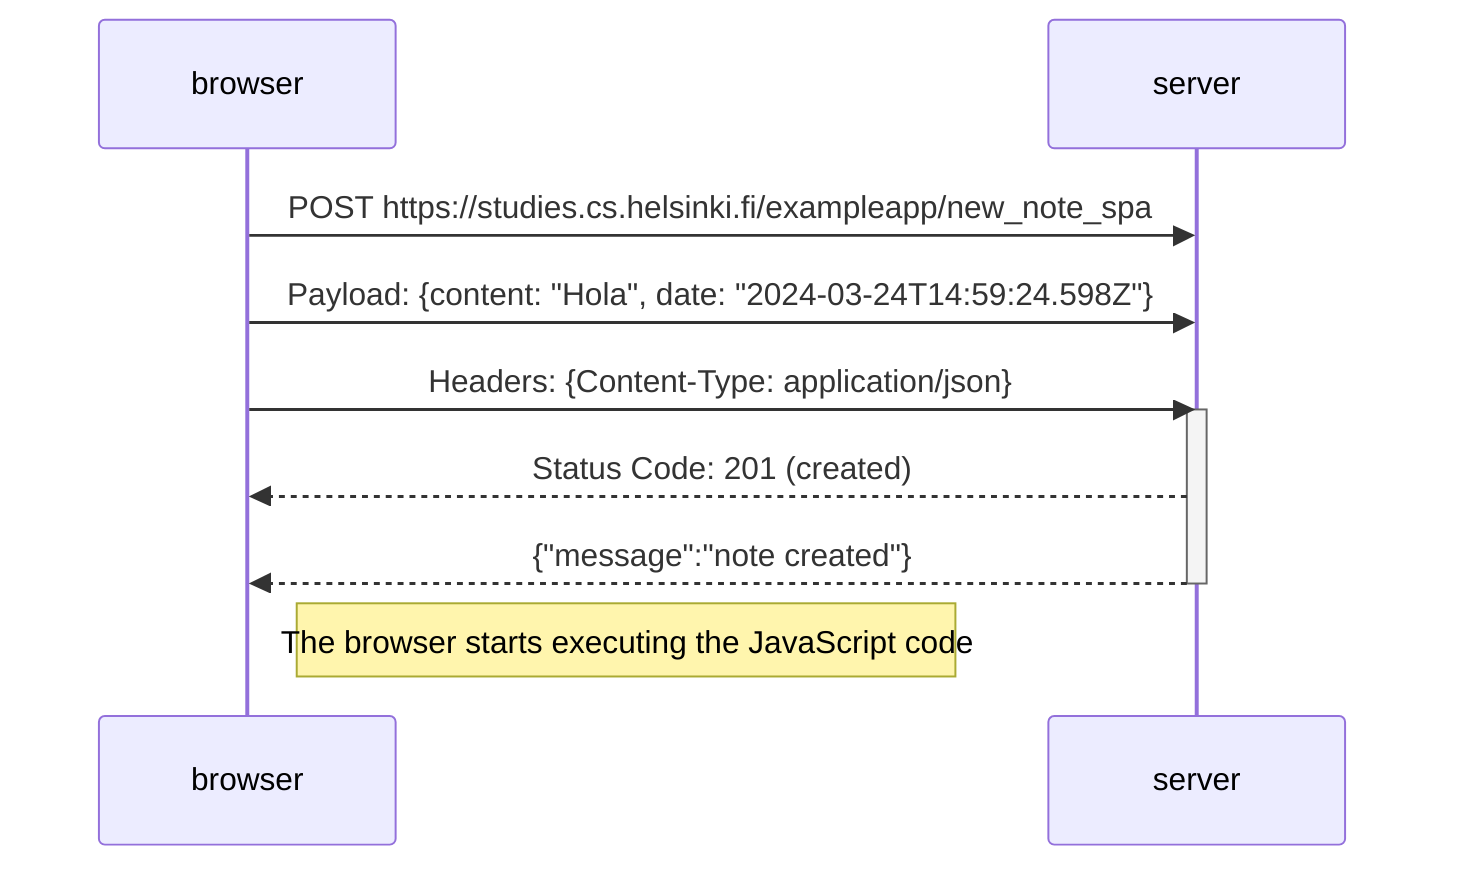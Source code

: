 sequenceDiagram
    participant browser
    participant server

    browser->>server: POST https://studies.cs.helsinki.fi/exampleapp/new_note_spa
    browser->>server: Payload: {content: "Hola", date: "2024-03-24T14:59:24.598Z"}
    browser->>server: Headers: {Content-Type: application/json}
    activate server
    server-->>browser: Status Code: 201 (created)
    server-->>browser: {"message":"note created"}
    deactivate server

    Note right of browser: The browser starts executing the JavaScript code